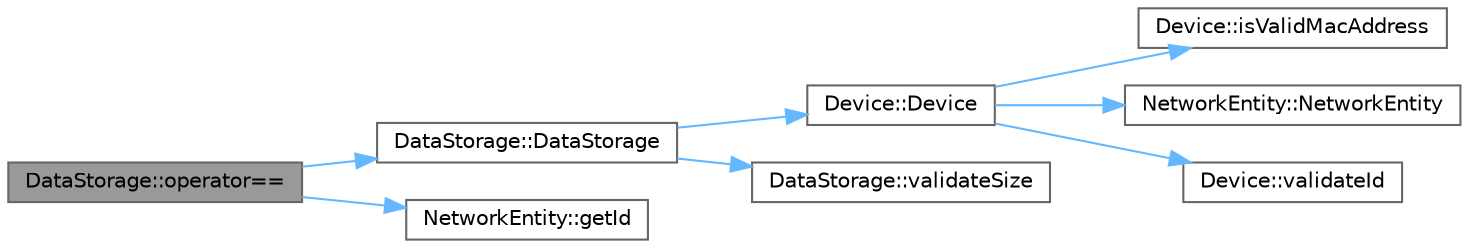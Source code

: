 digraph "DataStorage::operator=="
{
 // LATEX_PDF_SIZE
  bgcolor="transparent";
  edge [fontname=Helvetica,fontsize=10,labelfontname=Helvetica,labelfontsize=10];
  node [fontname=Helvetica,fontsize=10,shape=box,height=0.2,width=0.4];
  rankdir="LR";
  Node1 [id="Node000001",label="DataStorage::operator==",height=0.2,width=0.4,color="gray40", fillcolor="grey60", style="filled", fontcolor="black",tooltip="Оператор проверки на равенство."];
  Node1 -> Node2 [id="edge1_Node000001_Node000002",color="steelblue1",style="solid",tooltip=" "];
  Node2 [id="Node000002",label="DataStorage::DataStorage",height=0.2,width=0.4,color="grey40", fillcolor="white", style="filled",URL="$class_data_storage.html#a4297941d93bfe90bb6be1fea50e55680",tooltip="Конструктор класса DataStorage."];
  Node2 -> Node3 [id="edge2_Node000002_Node000003",color="steelblue1",style="solid",tooltip=" "];
  Node3 [id="Node000003",label="Device::Device",height=0.2,width=0.4,color="grey40", fillcolor="white", style="filled",URL="$class_device.html#a1927d7e644fbb38e3de008d4ba826c0b",tooltip="Конструктор базового класса Device."];
  Node3 -> Node4 [id="edge3_Node000003_Node000004",color="steelblue1",style="solid",tooltip=" "];
  Node4 [id="Node000004",label="Device::isValidMacAddress",height=0.2,width=0.4,color="grey40", fillcolor="white", style="filled",URL="$class_device.html#a0916b594b81f03040fdfcb02631a2fb9",tooltip="Проверяет валидность MAC-адреса."];
  Node3 -> Node5 [id="edge4_Node000003_Node000005",color="steelblue1",style="solid",tooltip=" "];
  Node5 [id="Node000005",label="NetworkEntity::NetworkEntity",height=0.2,width=0.4,color="grey40", fillcolor="white", style="filled",URL="$class_network_entity.html#a79cc1ce37d7a9dfbca79f4112785c17e",tooltip="Конструктор базового класса NetworkEntity."];
  Node3 -> Node6 [id="edge5_Node000003_Node000006",color="steelblue1",style="solid",tooltip=" "];
  Node6 [id="Node000006",label="Device::validateId",height=0.2,width=0.4,color="grey40", fillcolor="white", style="filled",URL="$class_device.html#a42390883982aef1600a3b271704c7c2c",tooltip="Проверяет валидность идентификатора устройства."];
  Node2 -> Node7 [id="edge6_Node000002_Node000007",color="steelblue1",style="solid",tooltip=" "];
  Node7 [id="Node000007",label="DataStorage::validateSize",height=0.2,width=0.4,color="grey40", fillcolor="white", style="filled",URL="$class_data_storage.html#a62ba1dca89ae6f0e606fd787279b50cc",tooltip="Проверяет валидность размера хранилища."];
  Node1 -> Node8 [id="edge7_Node000001_Node000008",color="steelblue1",style="solid",tooltip=" "];
  Node8 [id="Node000008",label="NetworkEntity::getId",height=0.2,width=0.4,color="grey40", fillcolor="white", style="filled",URL="$class_network_entity.html#aebf4ef347e0f3355bc969520eecb100a",tooltip="Возвращает идентификатор сущности."];
}
